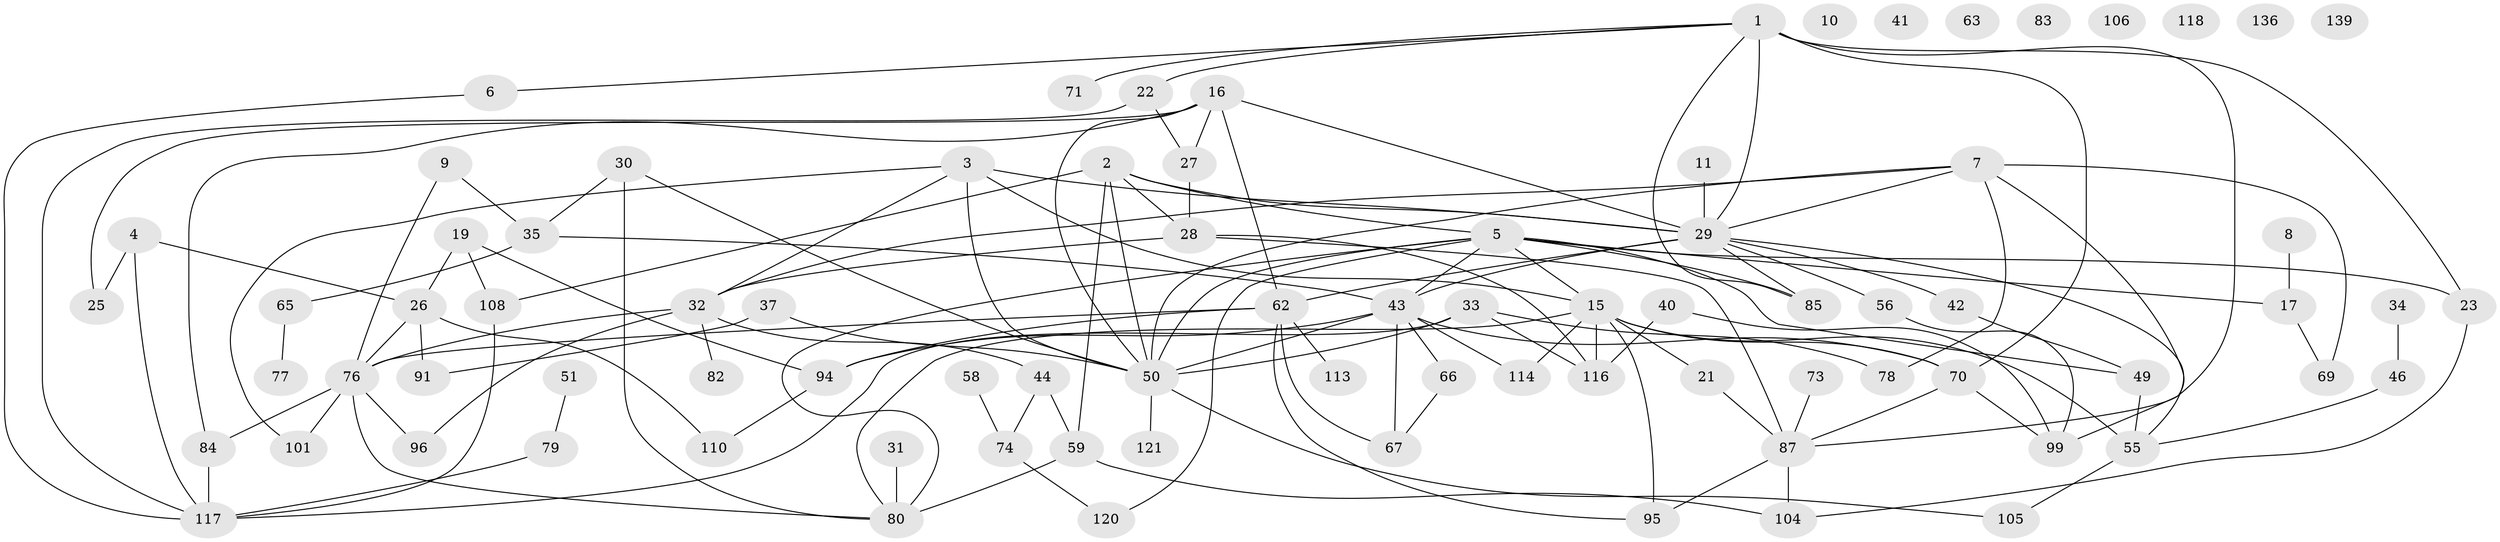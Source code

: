 // original degree distribution, {2: 0.26618705035971224, 3: 0.2733812949640288, 1: 0.1366906474820144, 0: 0.050359712230215826, 4: 0.12949640287769784, 5: 0.07194244604316546, 7: 0.03597122302158273, 6: 0.03597122302158273}
// Generated by graph-tools (version 1.1) at 2025/16/03/04/25 18:16:43]
// undirected, 83 vertices, 135 edges
graph export_dot {
graph [start="1"]
  node [color=gray90,style=filled];
  1 [super="+13+14"];
  2 [super="+72+20"];
  3 [super="+57"];
  4;
  5 [super="+45+135+68"];
  6;
  7 [super="+36"];
  8 [super="+12"];
  9 [super="+18"];
  10;
  11;
  15 [super="+64+48"];
  16 [super="+60"];
  17 [super="+24"];
  19;
  21 [super="+38"];
  22;
  23 [super="+127"];
  25;
  26 [super="+97"];
  27;
  28 [super="+93+61"];
  29 [super="+39+52+137+47"];
  30 [super="+103"];
  31 [super="+98"];
  32;
  33;
  34;
  35 [super="+138"];
  37;
  40 [super="+54"];
  41;
  42;
  43 [super="+119+107+88"];
  44;
  46;
  49;
  50 [super="+109+75+81"];
  51;
  55 [super="+130"];
  56;
  58;
  59 [super="+112"];
  62 [super="+90"];
  63;
  65;
  66;
  67;
  69;
  70 [super="+132"];
  71;
  73;
  74;
  76 [super="+89"];
  77 [super="+100"];
  78;
  79;
  80 [super="+122"];
  82;
  83 [super="+86"];
  84;
  85;
  87 [super="+102"];
  91;
  94 [super="+115+111"];
  95;
  96;
  99;
  101;
  104;
  105;
  106;
  108;
  110;
  113;
  114;
  116;
  117 [super="+126"];
  118;
  120;
  121;
  136;
  139;
  1 -- 23;
  1 -- 85;
  1 -- 70;
  1 -- 22;
  1 -- 29 [weight=2];
  1 -- 87;
  1 -- 6;
  1 -- 71;
  2 -- 29;
  2 -- 28;
  2 -- 5;
  2 -- 108;
  2 -- 59;
  2 -- 50;
  3 -- 32;
  3 -- 101;
  3 -- 29;
  3 -- 15;
  3 -- 50;
  4 -- 25;
  4 -- 117;
  4 -- 26;
  5 -- 85;
  5 -- 120;
  5 -- 80;
  5 -- 17;
  5 -- 50;
  5 -- 49;
  5 -- 23;
  5 -- 43;
  5 -- 15;
  6 -- 117;
  7 -- 32;
  7 -- 99;
  7 -- 69;
  7 -- 29;
  7 -- 78;
  7 -- 50;
  8 -- 17;
  9 -- 76;
  9 -- 35;
  11 -- 29 [weight=2];
  15 -- 70;
  15 -- 116;
  15 -- 114;
  15 -- 55 [weight=2];
  15 -- 95;
  15 -- 80;
  15 -- 21;
  16 -- 27;
  16 -- 84;
  16 -- 25;
  16 -- 29;
  16 -- 62;
  16 -- 50;
  17 -- 69;
  19 -- 26;
  19 -- 108;
  19 -- 94;
  21 -- 87;
  22 -- 27;
  22 -- 117;
  23 -- 104;
  26 -- 91;
  26 -- 110;
  26 -- 76;
  27 -- 28;
  28 -- 87;
  28 -- 32;
  28 -- 116;
  29 -- 56;
  29 -- 62 [weight=2];
  29 -- 85;
  29 -- 43;
  29 -- 42;
  29 -- 55;
  30 -- 80;
  30 -- 35;
  30 -- 50;
  31 -- 80 [weight=2];
  32 -- 44;
  32 -- 82;
  32 -- 96;
  32 -- 76;
  33 -- 78;
  33 -- 116;
  33 -- 117;
  33 -- 50;
  34 -- 46;
  35 -- 43 [weight=2];
  35 -- 65;
  37 -- 91;
  37 -- 50;
  40 -- 116;
  40 -- 99;
  42 -- 49;
  43 -- 66;
  43 -- 50;
  43 -- 114;
  43 -- 67;
  43 -- 94;
  43 -- 70;
  44 -- 74;
  44 -- 59;
  46 -- 55;
  49 -- 55;
  50 -- 121;
  50 -- 105;
  51 -- 79;
  55 -- 105;
  56 -- 99;
  58 -- 74;
  59 -- 104;
  59 -- 80;
  62 -- 94;
  62 -- 113;
  62 -- 67;
  62 -- 76;
  62 -- 95;
  65 -- 77;
  66 -- 67;
  70 -- 99;
  70 -- 87;
  73 -- 87;
  74 -- 120;
  76 -- 96;
  76 -- 84;
  76 -- 101;
  76 -- 80;
  79 -- 117;
  84 -- 117;
  87 -- 95;
  87 -- 104;
  94 -- 110;
  108 -- 117;
}
